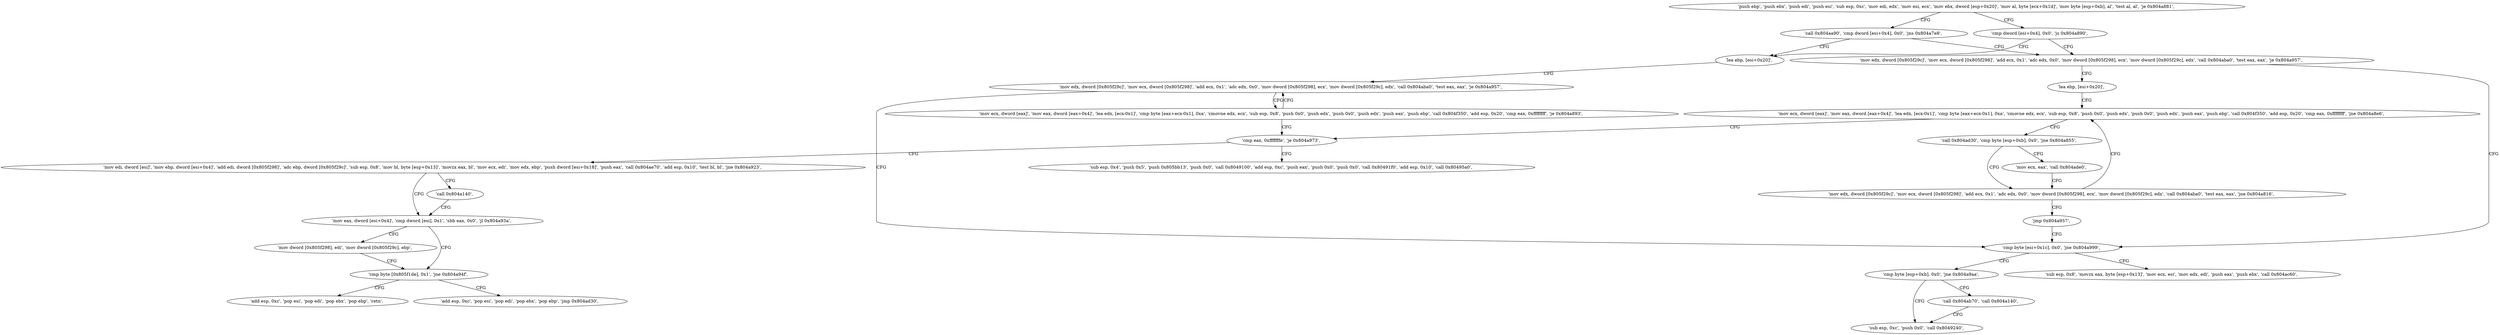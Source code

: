 digraph "func" {
"134522816" [label = "'push ebp', 'push ebx', 'push edi', 'push esi', 'sub esp, 0xc', 'mov edi, edx', 'mov esi, ecx', 'mov ebx, dword [esp+0x20]', 'mov al, byte [ecx+0x1d]', 'mov byte [esp+0xb], al', 'test al, al', 'je 0x804a881', " ]
"134523009" [label = "'call 0x804aa90', 'cmp dword [esi+0x4], 0x0', 'jns 0x804a7e8', " ]
"134522846" [label = "'cmp dword [esi+0x4], 0x0', 'js 0x804a890', " ]
"134522856" [label = "'mov edx, dword [0x805f29c]', 'mov ecx, dword [0x805f298]', 'add ecx, 0x1', 'adc edx, 0x0', 'mov dword [0x805f298], ecx', 'mov dword [0x805f29c], edx', 'call 0x804aba0', 'test eax, eax', 'je 0x804a957', " ]
"134523024" [label = "'lea ebp, [esi+0x20]', " ]
"134523223" [label = "'cmp byte [esi+0x1c], 0x0', 'jne 0x804a999', " ]
"134522899" [label = "'lea ebp, [esi+0x20]', " ]
"134523027" [label = "'mov edx, dword [0x805f29c]', 'mov ecx, dword [0x805f298]', 'add ecx, 0x1', 'adc edx, 0x0', 'mov dword [0x805f298], ecx', 'mov dword [0x805f29c], edx', 'call 0x804aba0', 'test eax, eax', 'je 0x804a957', " ]
"134523289" [label = "'cmp byte [esp+0xb], 0x0', 'jne 0x804a9aa', " ]
"134523229" [label = "'sub esp, 0x8', 'movzx eax, byte [esp+0x13]', 'mov ecx, esi', 'mov edx, edi', 'push eax', 'push ebx', 'call 0x804ac60', " ]
"134522902" [label = "'mov ecx, dword [eax]', 'mov eax, dword [eax+0x4]', 'lea edx, [ecx-0x1]', 'cmp byte [eax+ecx-0x1], 0xa', 'cmovne edx, ecx', 'sub esp, 0x8', 'push 0x0', 'push edx', 'push 0x0', 'push edx', 'push eax', 'push ebp', 'call 0x804f350', 'add esp, 0x20', 'cmp eax, 0xffffffff', 'jne 0x804a8e6', " ]
"134523070" [label = "'mov ecx, dword [eax]', 'mov eax, dword [eax+0x4]', 'lea edx, [ecx-0x1]', 'cmp byte [eax+ecx-0x1], 0xa', 'cmovne edx, ecx', 'sub esp, 0x8', 'push 0x0', 'push edx', 'push 0x0', 'push edx', 'push eax', 'push ebp', 'call 0x804f350', 'add esp, 0x20', 'cmp eax, 0xffffffff', 'je 0x804a893', " ]
"134523110" [label = "'cmp eax, 0xfffffffe', 'je 0x804a973', " ]
"134523306" [label = "'sub esp, 0xc', 'push 0x0', 'call 0x8049240', " ]
"134523296" [label = "'call 0x804ab70', 'call 0x804a140', " ]
"134523251" [label = "'sub esp, 0x4', 'push 0x5', 'push 0x805bb13', 'push 0x0', 'call 0x8049100', 'add esp, 0xc', 'push eax', 'push 0x0', 'push 0x0', 'call 0x80491f0', 'add esp, 0x10', 'call 0x80495a0', " ]
"134523119" [label = "'mov edi, dword [esi]', 'mov ebp, dword [esi+0x4]', 'add edi, dword [0x805f298]', 'adc ebp, dword [0x805f29c]', 'sub esp, 0x8', 'mov bl, byte [esp+0x13]', 'movzx eax, bl', 'mov ecx, edi', 'mov edx, ebp', 'push dword [esi+0x18]', 'push eax', 'call 0x804ae70', 'add esp, 0x10', 'test bl, bl', 'jne 0x804a923', " ]
"134522946" [label = "'call 0x804ad30', 'cmp byte [esp+0xb], 0x0', 'jne 0x804a855', " ]
"134522965" [label = "'mov edx, dword [0x805f29c]', 'mov ecx, dword [0x805f298]', 'add ecx, 0x1', 'adc edx, 0x0', 'mov dword [0x805f298], ecx', 'mov dword [0x805f29c], edx', 'call 0x804aba0', 'test eax, eax', 'jne 0x804a816', " ]
"134522958" [label = "'mov ecx, eax', 'call 0x804ade0', " ]
"134523171" [label = "'mov eax, dword [esi+0x4]', 'cmp dword [esi], 0x1', 'sbb eax, 0x0', 'jl 0x804a93a', " ]
"134523166" [label = "'call 0x804a140', " ]
"134523004" [label = "'jmp 0x804a957', " ]
"134523194" [label = "'cmp byte [0x805f1de], 0x1', 'jne 0x804a94f', " ]
"134523182" [label = "'mov dword [0x805f298], edi', 'mov dword [0x805f29c], ebp', " ]
"134523215" [label = "'add esp, 0xc', 'pop esi', 'pop edi', 'pop ebx', 'pop ebp', 'retn', " ]
"134523203" [label = "'add esp, 0xc', 'pop esi', 'pop edi', 'pop ebx', 'pop ebp', 'jmp 0x804ad30', " ]
"134522816" -> "134523009" [ label = "CFG" ]
"134522816" -> "134522846" [ label = "CFG" ]
"134523009" -> "134522856" [ label = "CFG" ]
"134523009" -> "134523024" [ label = "CFG" ]
"134522846" -> "134523024" [ label = "CFG" ]
"134522846" -> "134522856" [ label = "CFG" ]
"134522856" -> "134523223" [ label = "CFG" ]
"134522856" -> "134522899" [ label = "CFG" ]
"134523024" -> "134523027" [ label = "CFG" ]
"134523223" -> "134523289" [ label = "CFG" ]
"134523223" -> "134523229" [ label = "CFG" ]
"134522899" -> "134522902" [ label = "CFG" ]
"134523027" -> "134523223" [ label = "CFG" ]
"134523027" -> "134523070" [ label = "CFG" ]
"134523289" -> "134523306" [ label = "CFG" ]
"134523289" -> "134523296" [ label = "CFG" ]
"134522902" -> "134523110" [ label = "CFG" ]
"134522902" -> "134522946" [ label = "CFG" ]
"134523070" -> "134523027" [ label = "CFG" ]
"134523070" -> "134523110" [ label = "CFG" ]
"134523110" -> "134523251" [ label = "CFG" ]
"134523110" -> "134523119" [ label = "CFG" ]
"134523296" -> "134523306" [ label = "CFG" ]
"134523119" -> "134523171" [ label = "CFG" ]
"134523119" -> "134523166" [ label = "CFG" ]
"134522946" -> "134522965" [ label = "CFG" ]
"134522946" -> "134522958" [ label = "CFG" ]
"134522965" -> "134522902" [ label = "CFG" ]
"134522965" -> "134523004" [ label = "CFG" ]
"134522958" -> "134522965" [ label = "CFG" ]
"134523171" -> "134523194" [ label = "CFG" ]
"134523171" -> "134523182" [ label = "CFG" ]
"134523166" -> "134523171" [ label = "CFG" ]
"134523004" -> "134523223" [ label = "CFG" ]
"134523194" -> "134523215" [ label = "CFG" ]
"134523194" -> "134523203" [ label = "CFG" ]
"134523182" -> "134523194" [ label = "CFG" ]
}
